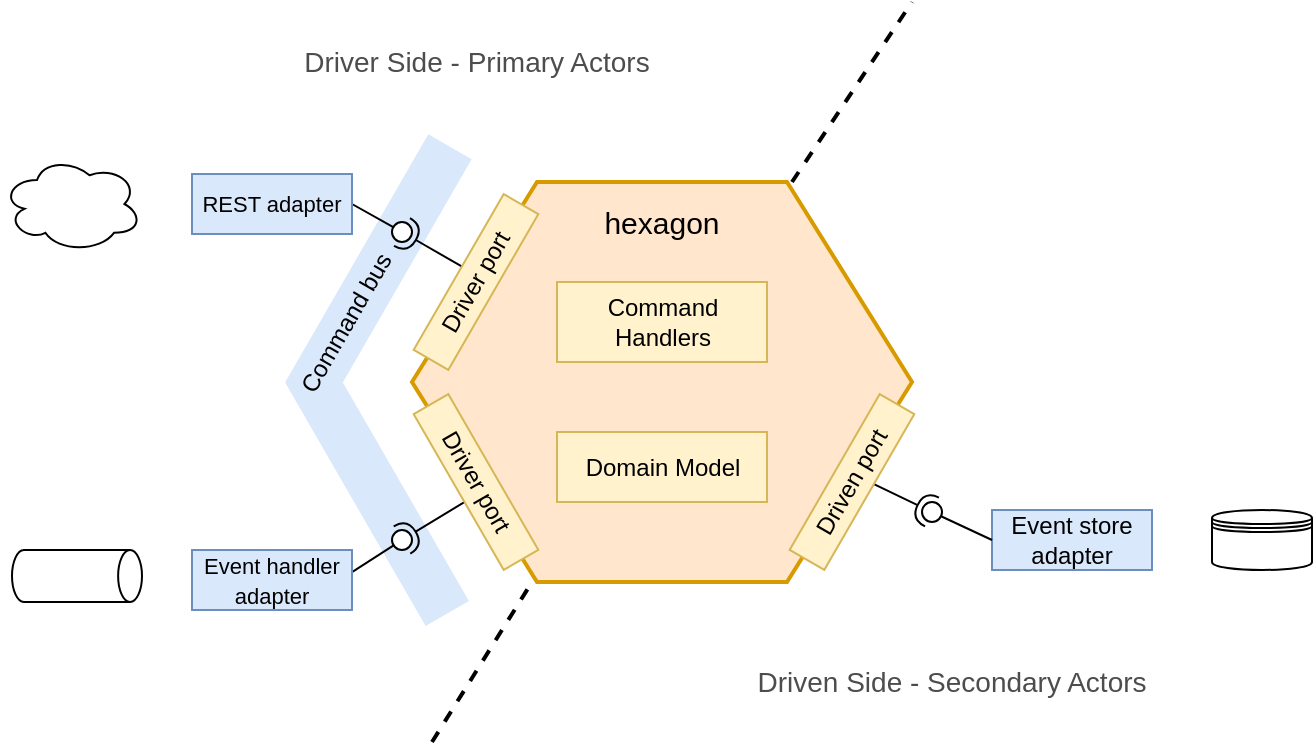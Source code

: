 <mxfile version="12.9.5" type="device" pages="2"><diagram id="ogB4ztLPHZxfTj0um2ic" name="Page-1"><mxGraphModel dx="946" dy="493" grid="1" gridSize="10" guides="1" tooltips="1" connect="1" arrows="1" fold="1" page="1" pageScale="1" pageWidth="827" pageHeight="1169" math="0" shadow="0"><root><mxCell id="0"/><mxCell id="1" parent="0"/><mxCell id="Bg3tNYBO-3XWCwBziWbC-8" value="" style="rounded=0;whiteSpace=wrap;html=1;rotation=60;fillColor=#dae8fc;strokeColor=none;" vertex="1" parent="1"><mxGeometry x="182.48" y="262.51" width="140.22" height="25" as="geometry"/></mxCell><mxCell id="Bg3tNYBO-3XWCwBziWbC-7" value="" style="rounded=0;whiteSpace=wrap;html=1;rotation=-60;fillColor=#dae8fc;strokeColor=none;" vertex="1" parent="1"><mxGeometry x="181.63" y="151.9" width="143.15" height="25" as="geometry"/></mxCell><mxCell id="yjt5DIZpeJMgxXDFQLzv-1" value="" style="shape=hexagon;perimeter=hexagonPerimeter2;whiteSpace=wrap;html=1;strokeWidth=2;fillColor=#ffe6cc;strokeColor=#d79b00;" vertex="1" parent="1"><mxGeometry x="310" y="150" width="170" height="150" as="geometry"/></mxCell><mxCell id="gD3WWnrPJbHQ-qOCA_Ob-1" value="" style="shape=hexagon;perimeter=hexagonPerimeter2;whiteSpace=wrap;html=1;strokeWidth=2;fillColor=#ffe6cc;strokeColor=#d79b00;" parent="1" vertex="1"><mxGeometry x="270" y="120" width="250" height="200" as="geometry"/></mxCell><mxCell id="gD3WWnrPJbHQ-qOCA_Ob-4" value="" style="rounded=0;orthogonalLoop=1;jettySize=auto;html=1;endArrow=none;endFill=0;exitX=1;exitY=0.5;exitDx=0;exitDy=0;" parent="1" source="gD3WWnrPJbHQ-qOCA_Ob-10" target="gD3WWnrPJbHQ-qOCA_Ob-6" edge="1"><mxGeometry relative="1" as="geometry"><mxPoint x="220" y="167" as="sourcePoint"/></mxGeometry></mxCell><mxCell id="gD3WWnrPJbHQ-qOCA_Ob-5" value="" style="rounded=0;orthogonalLoop=1;jettySize=auto;html=1;endArrow=halfCircle;endFill=0;entryX=0.5;entryY=0.5;entryDx=0;entryDy=0;endSize=6;strokeWidth=1;" parent="1" source="gD3WWnrPJbHQ-qOCA_Ob-1" target="gD3WWnrPJbHQ-qOCA_Ob-6" edge="1"><mxGeometry relative="1" as="geometry"><mxPoint x="240" y="130" as="sourcePoint"/></mxGeometry></mxCell><mxCell id="gD3WWnrPJbHQ-qOCA_Ob-6" value="" style="ellipse;whiteSpace=wrap;html=1;fontFamily=Helvetica;fontSize=12;fontColor=#000000;align=center;strokeColor=#000000;fillColor=#ffffff;points=[];aspect=fixed;resizable=0;" parent="1" vertex="1"><mxGeometry x="260" y="140" width="10" height="10" as="geometry"/></mxCell><mxCell id="gD3WWnrPJbHQ-qOCA_Ob-7" value="" style="endArrow=none;dashed=1;html=1;exitX=0.76;exitY=0;exitDx=0;exitDy=0;exitPerimeter=0;strokeWidth=2;" parent="1" source="gD3WWnrPJbHQ-qOCA_Ob-1" edge="1"><mxGeometry width="50" height="50" relative="1" as="geometry"><mxPoint x="390" y="130" as="sourcePoint"/><mxPoint x="520" y="30" as="targetPoint"/></mxGeometry></mxCell><mxCell id="gD3WWnrPJbHQ-qOCA_Ob-8" value="" style="endArrow=none;dashed=1;html=1;strokeWidth=2;" parent="1" edge="1"><mxGeometry width="50" height="50" relative="1" as="geometry"><mxPoint x="280" y="400" as="sourcePoint"/><mxPoint x="330" y="320" as="targetPoint"/></mxGeometry></mxCell><mxCell id="gD3WWnrPJbHQ-qOCA_Ob-10" value="&lt;font style=&quot;font-size: 11px&quot;&gt;REST adapter&lt;/font&gt;" style="rounded=0;whiteSpace=wrap;html=1;fillColor=#dae8fc;strokeColor=#6c8ebf;" parent="1" vertex="1"><mxGeometry x="160" y="116" width="80" height="30" as="geometry"/></mxCell><mxCell id="gD3WWnrPJbHQ-qOCA_Ob-12" value="Command Handlers" style="rounded=0;whiteSpace=wrap;html=1;fillColor=#fff2cc;strokeColor=#d6b656;" parent="1" vertex="1"><mxGeometry x="342.5" y="170" width="105" height="40" as="geometry"/></mxCell><mxCell id="gD3WWnrPJbHQ-qOCA_Ob-13" value="Domain Model&lt;br&gt;" style="rounded=0;whiteSpace=wrap;html=1;fillColor=#fff2cc;strokeColor=#d6b656;" parent="1" vertex="1"><mxGeometry x="342.5" y="245" width="105" height="35" as="geometry"/></mxCell><mxCell id="gD3WWnrPJbHQ-qOCA_Ob-2" value="Driver port" style="rounded=0;whiteSpace=wrap;html=1;rotation=-60;fillColor=#fff2cc;strokeColor=#d6b656;" parent="1" vertex="1"><mxGeometry x="257" y="160" width="90" height="20" as="geometry"/></mxCell><mxCell id="gD3WWnrPJbHQ-qOCA_Ob-21" value="Event store adapter" style="rounded=0;whiteSpace=wrap;html=1;fillColor=#dae8fc;strokeColor=#6c8ebf;" parent="1" vertex="1"><mxGeometry x="560" y="284" width="80" height="30" as="geometry"/></mxCell><mxCell id="gD3WWnrPJbHQ-qOCA_Ob-25" value="" style="rounded=0;orthogonalLoop=1;jettySize=auto;html=1;endArrow=none;endFill=0;exitX=0;exitY=0.5;exitDx=0;exitDy=0;" parent="1" source="gD3WWnrPJbHQ-qOCA_Ob-21" target="gD3WWnrPJbHQ-qOCA_Ob-27" edge="1"><mxGeometry relative="1" as="geometry"><mxPoint x="510" y="273" as="sourcePoint"/></mxGeometry></mxCell><mxCell id="gD3WWnrPJbHQ-qOCA_Ob-26" value="" style="rounded=0;orthogonalLoop=1;jettySize=auto;html=1;endArrow=halfCircle;endFill=0;entryX=0.5;entryY=0.5;entryDx=0;entryDy=0;endSize=6;strokeWidth=1;" parent="1" source="gD3WWnrPJbHQ-qOCA_Ob-1" target="gD3WWnrPJbHQ-qOCA_Ob-27" edge="1"><mxGeometry relative="1" as="geometry"><mxPoint x="560" y="300" as="sourcePoint"/></mxGeometry></mxCell><mxCell id="gD3WWnrPJbHQ-qOCA_Ob-27" value="" style="ellipse;whiteSpace=wrap;html=1;fontFamily=Helvetica;fontSize=12;fontColor=#000000;align=center;strokeColor=#000000;fillColor=#ffffff;points=[];aspect=fixed;resizable=0;" parent="1" vertex="1"><mxGeometry x="525" y="280" width="10" height="10" as="geometry"/></mxCell><mxCell id="gD3WWnrPJbHQ-qOCA_Ob-18" value="Driven port" style="rounded=0;whiteSpace=wrap;html=1;rotation=-60;fillColor=#fff2cc;strokeColor=#d6b656;" parent="1" vertex="1"><mxGeometry x="445" y="260" width="90" height="20" as="geometry"/></mxCell><mxCell id="gD3WWnrPJbHQ-qOCA_Ob-28" value="&lt;font style=&quot;font-size: 15px&quot;&gt;hexagon&lt;/font&gt;" style="text;html=1;strokeColor=none;fillColor=none;align=center;verticalAlign=middle;whiteSpace=wrap;rounded=0;" parent="1" vertex="1"><mxGeometry x="375" y="130" width="40" height="20" as="geometry"/></mxCell><mxCell id="gD3WWnrPJbHQ-qOCA_Ob-30" value="" style="shape=datastore;whiteSpace=wrap;html=1;" parent="1" vertex="1"><mxGeometry x="670" y="284" width="50" height="30" as="geometry"/></mxCell><mxCell id="gD3WWnrPJbHQ-qOCA_Ob-32" value="" style="ellipse;shape=cloud;whiteSpace=wrap;html=1;" parent="1" vertex="1"><mxGeometry x="65" y="107" width="70" height="48" as="geometry"/></mxCell><mxCell id="gD3WWnrPJbHQ-qOCA_Ob-33" value="&lt;font style=&quot;font-size: 14px&quot; color=&quot;#4d4d4d&quot;&gt;Driver Side - Primary Actors&lt;/font&gt;" style="text;html=1;strokeColor=none;fillColor=none;align=center;verticalAlign=middle;whiteSpace=wrap;rounded=0;" parent="1" vertex="1"><mxGeometry x="205" y="50" width="195" height="20" as="geometry"/></mxCell><mxCell id="gD3WWnrPJbHQ-qOCA_Ob-34" value="&lt;font style=&quot;font-size: 14px&quot; color=&quot;#4d4d4d&quot;&gt;Driven Side - Secondary Actors&lt;/font&gt;" style="text;html=1;strokeColor=none;fillColor=none;align=center;verticalAlign=middle;whiteSpace=wrap;rounded=0;" parent="1" vertex="1"><mxGeometry x="440" y="360" width="200" height="20" as="geometry"/></mxCell><mxCell id="gD3WWnrPJbHQ-qOCA_Ob-40" value="" style="rounded=0;orthogonalLoop=1;jettySize=auto;html=1;endArrow=none;endFill=0;exitX=0.988;exitY=0.39;exitDx=0;exitDy=0;exitPerimeter=0;" parent="1" source="gD3WWnrPJbHQ-qOCA_Ob-43" target="gD3WWnrPJbHQ-qOCA_Ob-42" edge="1"><mxGeometry relative="1" as="geometry"><mxPoint x="230" y="276" as="sourcePoint"/></mxGeometry></mxCell><mxCell id="gD3WWnrPJbHQ-qOCA_Ob-41" value="" style="rounded=0;orthogonalLoop=1;jettySize=auto;html=1;endArrow=halfCircle;endFill=0;entryX=0.5;entryY=0.5;entryDx=0;entryDy=0;endSize=6;strokeWidth=1;" parent="1" source="gD3WWnrPJbHQ-qOCA_Ob-1" target="gD3WWnrPJbHQ-qOCA_Ob-42" edge="1"><mxGeometry relative="1" as="geometry"><mxPoint x="240" y="320" as="sourcePoint"/></mxGeometry></mxCell><mxCell id="gD3WWnrPJbHQ-qOCA_Ob-42" value="" style="ellipse;whiteSpace=wrap;html=1;fontFamily=Helvetica;fontSize=12;fontColor=#000000;align=center;strokeColor=#000000;fillColor=#ffffff;points=[];aspect=fixed;resizable=0;" parent="1" vertex="1"><mxGeometry x="260" y="294" width="10" height="10" as="geometry"/></mxCell><mxCell id="gD3WWnrPJbHQ-qOCA_Ob-43" value="&lt;font style=&quot;font-size: 11px&quot;&gt;Event handler adapter&lt;/font&gt;" style="rounded=0;whiteSpace=wrap;html=1;fillColor=#dae8fc;strokeColor=#6c8ebf;" parent="1" vertex="1"><mxGeometry x="160" y="304" width="80" height="30" as="geometry"/></mxCell><mxCell id="gD3WWnrPJbHQ-qOCA_Ob-48" value="" style="strokeWidth=1;html=1;shape=mxgraph.flowchart.direct_data;whiteSpace=wrap;" parent="1" vertex="1"><mxGeometry x="70" y="304" width="65" height="26" as="geometry"/></mxCell><mxCell id="gD3WWnrPJbHQ-qOCA_Ob-36" value="Driver port" style="rounded=0;whiteSpace=wrap;html=1;rotation=60;fillColor=#fff2cc;strokeColor=#d6b656;" parent="1" vertex="1"><mxGeometry x="257" y="260" width="90" height="20" as="geometry"/></mxCell><mxCell id="Bg3tNYBO-3XWCwBziWbC-12" value="Command bus" style="text;html=1;strokeColor=none;fillColor=none;align=center;verticalAlign=middle;whiteSpace=wrap;rounded=0;rotation=-60;" vertex="1" parent="1"><mxGeometry x="182.48" y="180" width="110" height="20" as="geometry"/></mxCell></root></mxGraphModel></diagram><diagram id="FX864Ni43kk3fvV5J9Pi" name="Page-2"><mxGraphModel dx="946" dy="493" grid="1" gridSize="10" guides="1" tooltips="1" connect="1" arrows="1" fold="1" page="1" pageScale="1" pageWidth="827" pageHeight="1169" math="0" shadow="0"><root><mxCell id="jOdkZdsiBjtz4V0BPJQe-0"/><mxCell id="jOdkZdsiBjtz4V0BPJQe-1" parent="jOdkZdsiBjtz4V0BPJQe-0"/><mxCell id="jOdkZdsiBjtz4V0BPJQe-2" value="" style="shape=hexagon;perimeter=hexagonPerimeter2;whiteSpace=wrap;html=1;strokeWidth=2;fillColor=#ffe6cc;strokeColor=#d79b00;" parent="jOdkZdsiBjtz4V0BPJQe-1" vertex="1"><mxGeometry x="270" y="120" width="250" height="200" as="geometry"/></mxCell><mxCell id="jOdkZdsiBjtz4V0BPJQe-6" value="" style="endArrow=none;dashed=1;html=1;exitX=0.76;exitY=0;exitDx=0;exitDy=0;exitPerimeter=0;strokeWidth=2;" parent="jOdkZdsiBjtz4V0BPJQe-1" source="jOdkZdsiBjtz4V0BPJQe-2" edge="1"><mxGeometry width="50" height="50" relative="1" as="geometry"><mxPoint x="390" y="130" as="sourcePoint"/><mxPoint x="500" y="60" as="targetPoint"/></mxGeometry></mxCell><mxCell id="jOdkZdsiBjtz4V0BPJQe-7" value="" style="endArrow=none;dashed=1;html=1;strokeWidth=2;" parent="jOdkZdsiBjtz4V0BPJQe-1" edge="1"><mxGeometry width="50" height="50" relative="1" as="geometry"><mxPoint x="300" y="370" as="sourcePoint"/><mxPoint x="330.0" y="320" as="targetPoint"/></mxGeometry></mxCell><mxCell id="jOdkZdsiBjtz4V0BPJQe-8" value="&lt;font style=&quot;font-size: 11px&quot;&gt;HttpRoutes&lt;br&gt;&amp;nbsp;(driver adapter)&lt;/font&gt;" style="rounded=0;whiteSpace=wrap;html=1;fillColor=#dae8fc;strokeColor=#6c8ebf;" parent="jOdkZdsiBjtz4V0BPJQe-1" vertex="1"><mxGeometry y="65" width="100" height="30" as="geometry"/></mxCell><mxCell id="jOdkZdsiBjtz4V0BPJQe-9" value="&lt;span style=&quot;font-size: 11px&quot;&gt;Specific&lt;br&gt;CommandHandler&lt;/span&gt;" style="rounded=0;whiteSpace=wrap;html=1;fillColor=#f8cecc;strokeColor=#b85450;" parent="jOdkZdsiBjtz4V0BPJQe-1" vertex="1"><mxGeometry x="346" y="155" width="98" height="40" as="geometry"/></mxCell><mxCell id="jOdkZdsiBjtz4V0BPJQe-10" value="&lt;font style=&quot;font-size: 11px&quot;&gt;TodoList&lt;br&gt;&lt;/font&gt;" style="rounded=0;whiteSpace=wrap;html=1;fillColor=#fff2cc;strokeColor=#d6b656;" parent="jOdkZdsiBjtz4V0BPJQe-1" vertex="1"><mxGeometry x="350.25" y="228" width="89.5" height="20" as="geometry"/></mxCell><mxCell id="jOdkZdsiBjtz4V0BPJQe-11" value="&lt;font style=&quot;font-size: 9px&quot;&gt;CommandHandler&amp;lt;T&amp;gt;&lt;/font&gt;" style="rounded=0;whiteSpace=wrap;html=1;rotation=-60;fillColor=#fff2cc;strokeColor=#d6b656;" parent="jOdkZdsiBjtz4V0BPJQe-1" vertex="1"><mxGeometry x="253.25" y="160" width="97" height="20" as="geometry"/></mxCell><mxCell id="jOdkZdsiBjtz4V0BPJQe-21" value="&lt;font style=&quot;font-size: 14px&quot; color=&quot;#4d4d4d&quot;&gt;Driver Side - Primary Actors&lt;/font&gt;" style="text;html=1;strokeColor=none;fillColor=none;align=center;verticalAlign=middle;whiteSpace=wrap;rounded=0;" parent="jOdkZdsiBjtz4V0BPJQe-1" vertex="1"><mxGeometry x="280" y="60" width="195" height="20" as="geometry"/></mxCell><mxCell id="jOdkZdsiBjtz4V0BPJQe-22" value="&lt;font style=&quot;font-size: 14px&quot; color=&quot;#4d4d4d&quot;&gt;Driven Side - Secondary Actors&lt;/font&gt;" style="text;html=1;strokeColor=none;fillColor=none;align=center;verticalAlign=middle;whiteSpace=wrap;rounded=0;" parent="jOdkZdsiBjtz4V0BPJQe-1" vertex="1"><mxGeometry x="330" y="338" width="200" height="20" as="geometry"/></mxCell><mxCell id="jOdkZdsiBjtz4V0BPJQe-23" value="&lt;font style=&quot;font-size: 9px&quot;&gt;Repository&amp;lt;TodoList&amp;gt;&lt;/font&gt;" style="rounded=0;whiteSpace=wrap;html=1;rotation=60;fillColor=#fff2cc;strokeColor=#d6b656;" parent="jOdkZdsiBjtz4V0BPJQe-1" vertex="1"><mxGeometry x="439.75" y="160" width="95" height="20" as="geometry"/></mxCell><mxCell id="jOdkZdsiBjtz4V0BPJQe-33" value="&lt;font style=&quot;font-size: 9px&quot;&gt;TodoListInMemory&lt;br&gt;EventSourcedRepository&lt;br&gt;(driven adapter)&lt;/font&gt;" style="rounded=0;whiteSpace=wrap;html=1;fillColor=#dae8fc;strokeColor=#6c8ebf;" parent="jOdkZdsiBjtz4V0BPJQe-1" vertex="1"><mxGeometry x="550" y="100" width="110" height="46" as="geometry"/></mxCell><mxCell id="jOdkZdsiBjtz4V0BPJQe-35" value="" style="endArrow=block;html=1;strokeWidth=1;endFill=1;entryX=0.5;entryY=0;entryDx=0;entryDy=0;exitX=1;exitY=0.5;exitDx=0;exitDy=0;" parent="jOdkZdsiBjtz4V0BPJQe-1" source="g3YtJdb1LWx2aoGvyIzJ-0" target="jOdkZdsiBjtz4V0BPJQe-11" edge="1"><mxGeometry width="50" height="50" relative="1" as="geometry"><mxPoint x="240" y="140" as="sourcePoint"/><mxPoint x="400" y="60" as="targetPoint"/></mxGeometry></mxCell><mxCell id="jOdkZdsiBjtz4V0BPJQe-36" value="" style="endArrow=block;html=1;strokeWidth=1;endFill=1;exitX=1;exitY=0.5;exitDx=0;exitDy=0;entryX=0.397;entryY=1.1;entryDx=0;entryDy=0;entryPerimeter=0;" parent="jOdkZdsiBjtz4V0BPJQe-1" source="jOdkZdsiBjtz4V0BPJQe-9" target="jOdkZdsiBjtz4V0BPJQe-23" edge="1"><mxGeometry width="50" height="50" relative="1" as="geometry"><mxPoint x="267" y="141" as="sourcePoint"/><mxPoint x="303.34" y="175" as="targetPoint"/></mxGeometry></mxCell><mxCell id="jOdkZdsiBjtz4V0BPJQe-39" value="" style="endArrow=block;html=1;strokeWidth=1;endFill=1;exitX=0.5;exitY=1;exitDx=0;exitDy=0;entryX=0.5;entryY=0;entryDx=0;entryDy=0;" parent="jOdkZdsiBjtz4V0BPJQe-1" source="jOdkZdsiBjtz4V0BPJQe-9" target="jOdkZdsiBjtz4V0BPJQe-10" edge="1"><mxGeometry width="50" height="50" relative="1" as="geometry"><mxPoint x="450.75" y="200" as="sourcePoint"/><mxPoint x="484.973" y="177.972" as="targetPoint"/></mxGeometry></mxCell><mxCell id="jOdkZdsiBjtz4V0BPJQe-40" value="" style="endArrow=block;html=1;strokeWidth=1;endFill=0;exitX=0;exitY=0.5;exitDx=0;exitDy=0;entryX=0.5;entryY=1;entryDx=0;entryDy=0;dashed=1;dashPattern=1 1;" parent="jOdkZdsiBjtz4V0BPJQe-1" source="jOdkZdsiBjtz4V0BPJQe-9" target="jOdkZdsiBjtz4V0BPJQe-11" edge="1"><mxGeometry width="50" height="50" relative="1" as="geometry"><mxPoint x="460.75" y="210" as="sourcePoint"/><mxPoint x="494.973" y="187.972" as="targetPoint"/></mxGeometry></mxCell><mxCell id="jOdkZdsiBjtz4V0BPJQe-41" value="" style="endArrow=block;html=1;strokeWidth=1;endFill=0;exitX=0;exitY=0.5;exitDx=0;exitDy=0;entryX=0.5;entryY=0;entryDx=0;entryDy=0;dashed=1;dashPattern=1 1;" parent="jOdkZdsiBjtz4V0BPJQe-1" source="jOdkZdsiBjtz4V0BPJQe-33" target="jOdkZdsiBjtz4V0BPJQe-23" edge="1"><mxGeometry width="50" height="50" relative="1" as="geometry"><mxPoint x="357" y="210" as="sourcePoint"/><mxPoint x="320.66" y="185" as="targetPoint"/></mxGeometry></mxCell><mxCell id="jOdkZdsiBjtz4V0BPJQe-43" value="&lt;font color=&quot;#4d4d4d&quot;&gt;&lt;span style=&quot;font-size: 8px&quot;&gt;finds command handler (port)&lt;/span&gt;&lt;/font&gt;" style="text;html=1;strokeColor=none;fillColor=none;align=center;verticalAlign=middle;whiteSpace=wrap;rounded=0;" parent="jOdkZdsiBjtz4V0BPJQe-1" vertex="1"><mxGeometry x="240" y="126" width="50" height="20" as="geometry"/></mxCell><mxCell id="jOdkZdsiBjtz4V0BPJQe-46" value="&lt;font style=&quot;font-size: 8px&quot;&gt;&lt;font color=&quot;#4d4d4d&quot; style=&quot;font-size: 8px&quot;&gt;uses&lt;br&gt;driven port&lt;/font&gt;&lt;br&gt;&lt;/font&gt;" style="text;html=1;strokeColor=none;fillColor=none;align=center;verticalAlign=middle;whiteSpace=wrap;rounded=0;" parent="jOdkZdsiBjtz4V0BPJQe-1" vertex="1"><mxGeometry x="440" y="175" width="50" height="20" as="geometry"/></mxCell><mxCell id="jOdkZdsiBjtz4V0BPJQe-48" value="&lt;font style=&quot;font-size: 9px ; line-height: 60%&quot; color=&quot;#4d4d4d&quot;&gt;uses domain&lt;br&gt;&amp;nbsp;aggregate&lt;/font&gt;" style="text;html=1;strokeColor=none;fillColor=none;align=center;verticalAlign=middle;whiteSpace=wrap;rounded=0;" parent="jOdkZdsiBjtz4V0BPJQe-1" vertex="1"><mxGeometry x="377.25" y="185" width="90" height="51" as="geometry"/></mxCell><mxCell id="jOdkZdsiBjtz4V0BPJQe-50" value="&lt;font style=&quot;font-size: 8px&quot;&gt;&lt;font color=&quot;#4d4d4d&quot; style=&quot;font-size: 8px&quot;&gt;implements&lt;br&gt;driven port&lt;/font&gt;&lt;br&gt;&lt;/font&gt;" style="text;html=1;strokeColor=none;fillColor=none;align=center;verticalAlign=middle;whiteSpace=wrap;rounded=0;" parent="jOdkZdsiBjtz4V0BPJQe-1" vertex="1"><mxGeometry x="510" y="155" width="50" height="20" as="geometry"/></mxCell><mxCell id="jOdkZdsiBjtz4V0BPJQe-51" value="&lt;font style=&quot;font-size: 8px&quot;&gt;&lt;font color=&quot;#4d4d4d&quot; style=&quot;font-size: 8px&quot;&gt;implements&lt;br&gt;driver port&lt;/font&gt;&lt;br&gt;&lt;/font&gt;" style="text;html=1;strokeColor=none;fillColor=none;align=center;verticalAlign=middle;whiteSpace=wrap;rounded=0;" parent="jOdkZdsiBjtz4V0BPJQe-1" vertex="1"><mxGeometry x="303" y="185" width="40" height="20" as="geometry"/></mxCell><mxCell id="jOdkZdsiBjtz4V0BPJQe-52" style="edgeStyle=orthogonalEdgeStyle;rounded=0;orthogonalLoop=1;jettySize=auto;html=1;exitX=0.5;exitY=1;exitDx=0;exitDy=0;dashed=1;dashPattern=1 1;endArrow=block;endFill=0;strokeWidth=1;" parent="jOdkZdsiBjtz4V0BPJQe-1" source="jOdkZdsiBjtz4V0BPJQe-51" target="jOdkZdsiBjtz4V0BPJQe-51" edge="1"><mxGeometry relative="1" as="geometry"/></mxCell><mxCell id="R6hkac9L9_59WQckuP5i-1" value="&lt;font style=&quot;font-size: 11px&quot;&gt;CommandBus&lt;/font&gt;" style="rounded=0;whiteSpace=wrap;html=1;fillColor=#dae8fc;strokeColor=#6c8ebf;" vertex="1" parent="jOdkZdsiBjtz4V0BPJQe-1"><mxGeometry x="140" y="100" width="100" height="30" as="geometry"/></mxCell><mxCell id="g3YtJdb1LWx2aoGvyIzJ-0" value="&lt;font style=&quot;font-size: 10px&quot;&gt;SimpleCommandBus&lt;/font&gt;" style="rounded=0;whiteSpace=wrap;html=1;fillColor=#dae8fc;strokeColor=#6c8ebf;" vertex="1" parent="jOdkZdsiBjtz4V0BPJQe-1"><mxGeometry x="140" y="160" width="100" height="30" as="geometry"/></mxCell><mxCell id="g3YtJdb1LWx2aoGvyIzJ-1" value="&lt;font style=&quot;font-size: 11px&quot;&gt;Task&lt;br&gt;&lt;/font&gt;" style="rounded=0;whiteSpace=wrap;html=1;fillColor=#fff2cc;strokeColor=#d6b656;" vertex="1" parent="jOdkZdsiBjtz4V0BPJQe-1"><mxGeometry x="329" y="271" width="56" height="20" as="geometry"/></mxCell><mxCell id="g3YtJdb1LWx2aoGvyIzJ-2" value="&lt;font style=&quot;font-size: 11px&quot;&gt;TodoListEvent&lt;br&gt;&lt;/font&gt;" style="rounded=0;whiteSpace=wrap;html=1;fillColor=#fff2cc;strokeColor=#d6b656;" vertex="1" parent="jOdkZdsiBjtz4V0BPJQe-1"><mxGeometry x="392.75" y="271" width="74.5" height="20" as="geometry"/></mxCell><mxCell id="JCtD-bUpUjmj_2w1gRZF-0" value="" style="endArrow=block;html=1;strokeWidth=1;endFill=1;entryX=0.5;entryY=0;entryDx=0;entryDy=0;exitX=0.25;exitY=1;exitDx=0;exitDy=0;" edge="1" parent="jOdkZdsiBjtz4V0BPJQe-1" source="jOdkZdsiBjtz4V0BPJQe-10" target="g3YtJdb1LWx2aoGvyIzJ-1"><mxGeometry width="50" height="50" relative="1" as="geometry"><mxPoint x="240" y="300" as="sourcePoint"/><mxPoint x="303.09" y="175" as="targetPoint"/></mxGeometry></mxCell><mxCell id="JCtD-bUpUjmj_2w1gRZF-1" value="" style="endArrow=block;html=1;strokeWidth=1;endFill=1;entryX=0.5;entryY=0;entryDx=0;entryDy=0;exitX=0.75;exitY=1;exitDx=0;exitDy=0;" edge="1" parent="jOdkZdsiBjtz4V0BPJQe-1" source="jOdkZdsiBjtz4V0BPJQe-10" target="g3YtJdb1LWx2aoGvyIzJ-2"><mxGeometry width="50" height="50" relative="1" as="geometry"><mxPoint x="382.625" y="258" as="sourcePoint"/><mxPoint x="367" y="281.0" as="targetPoint"/></mxGeometry></mxCell><mxCell id="JCtD-bUpUjmj_2w1gRZF-2" value="&lt;font style=&quot;font-size: 8px&quot; color=&quot;#4d4d4d&quot;&gt;Creates&lt;/font&gt;" style="text;html=1;strokeColor=none;fillColor=none;align=center;verticalAlign=middle;whiteSpace=wrap;rounded=0;" vertex="1" parent="jOdkZdsiBjtz4V0BPJQe-1"><mxGeometry x="427.25" y="248" width="40" height="20" as="geometry"/></mxCell><mxCell id="JCtD-bUpUjmj_2w1gRZF-3" value="&lt;font style=&quot;font-size: 8px&quot; color=&quot;#4d4d4d&quot;&gt;handles&lt;/font&gt;" style="text;html=1;strokeColor=none;fillColor=none;align=center;verticalAlign=middle;whiteSpace=wrap;rounded=0;" vertex="1" parent="jOdkZdsiBjtz4V0BPJQe-1"><mxGeometry x="322" y="247" width="40" height="20" as="geometry"/></mxCell><mxCell id="JCtD-bUpUjmj_2w1gRZF-5" value="&lt;span style=&quot;font-size: 11px&quot;&gt;InMemoryEventStore&lt;/span&gt;" style="rounded=0;whiteSpace=wrap;html=1;fillColor=#dae8fc;strokeColor=#6c8ebf;" vertex="1" parent="jOdkZdsiBjtz4V0BPJQe-1"><mxGeometry x="700" y="108" width="110" height="30" as="geometry"/></mxCell><mxCell id="JCtD-bUpUjmj_2w1gRZF-6" value="&lt;font style=&quot;font-size: 11px&quot;&gt;EventHandlers&lt;br&gt;(driver adapter)&lt;br&gt;&lt;/font&gt;" style="rounded=0;whiteSpace=wrap;html=1;fillColor=#dae8fc;strokeColor=#6c8ebf;" vertex="1" parent="jOdkZdsiBjtz4V0BPJQe-1"><mxGeometry y="135" width="100" height="30" as="geometry"/></mxCell><mxCell id="JCtD-bUpUjmj_2w1gRZF-7" value="" style="rounded=0;whiteSpace=wrap;html=1;dashed=1;dashPattern=1 4;" vertex="1" parent="jOdkZdsiBjtz4V0BPJQe-1"><mxGeometry x="620" y="228" width="151" height="130" as="geometry"/></mxCell><mxCell id="JCtD-bUpUjmj_2w1gRZF-8" value="" style="rounded=0;whiteSpace=wrap;html=1;fillColor=#dae8fc;strokeColor=#6c8ebf;" vertex="1" parent="jOdkZdsiBjtz4V0BPJQe-1"><mxGeometry x="630" y="238" width="51" height="20" as="geometry"/></mxCell><mxCell id="JCtD-bUpUjmj_2w1gRZF-9" value="" style="rounded=0;whiteSpace=wrap;html=1;fillColor=#f8cecc;strokeColor=#b85450;" vertex="1" parent="jOdkZdsiBjtz4V0BPJQe-1"><mxGeometry x="630" y="269" width="51" height="19" as="geometry"/></mxCell><mxCell id="JCtD-bUpUjmj_2w1gRZF-10" value="" style="rounded=0;whiteSpace=wrap;html=1;fillColor=#fff2cc;strokeColor=#d6b656;" vertex="1" parent="jOdkZdsiBjtz4V0BPJQe-1"><mxGeometry x="630" y="298" width="51" height="20" as="geometry"/></mxCell><mxCell id="JCtD-bUpUjmj_2w1gRZF-11" value="&lt;font style=&quot;font-size: 10px&quot;&gt;Infrastructure&lt;/font&gt;" style="text;html=1;strokeColor=none;fillColor=none;align=center;verticalAlign=middle;whiteSpace=wrap;rounded=0;" vertex="1" parent="jOdkZdsiBjtz4V0BPJQe-1"><mxGeometry x="700" y="238" width="40" height="20" as="geometry"/></mxCell><mxCell id="JCtD-bUpUjmj_2w1gRZF-12" value="&lt;font style=&quot;font-size: 10px&quot;&gt;Application layer&amp;nbsp;&lt;/font&gt;" style="text;html=1;strokeColor=none;fillColor=none;align=center;verticalAlign=middle;whiteSpace=wrap;rounded=0;" vertex="1" parent="jOdkZdsiBjtz4V0BPJQe-1"><mxGeometry x="673" y="268" width="110" height="20" as="geometry"/></mxCell><mxCell id="JCtD-bUpUjmj_2w1gRZF-13" value="&lt;font style=&quot;font-size: 10px&quot;&gt;Domain&lt;/font&gt;" style="text;html=1;strokeColor=none;fillColor=none;align=center;verticalAlign=middle;whiteSpace=wrap;rounded=0;" vertex="1" parent="jOdkZdsiBjtz4V0BPJQe-1"><mxGeometry x="651" y="298" width="110" height="20" as="geometry"/></mxCell><mxCell id="JCtD-bUpUjmj_2w1gRZF-14" value="" style="rounded=0;whiteSpace=wrap;html=1;fillColor=#ffe6cc;strokeColor=#d79b00;" vertex="1" parent="jOdkZdsiBjtz4V0BPJQe-1"><mxGeometry x="630" y="328" width="51" height="20" as="geometry"/></mxCell><mxCell id="JCtD-bUpUjmj_2w1gRZF-15" value="&lt;span style=&quot;font-size: 10px&quot;&gt;Hexagon&lt;/span&gt;" style="text;html=1;strokeColor=none;fillColor=none;align=center;verticalAlign=middle;whiteSpace=wrap;rounded=0;" vertex="1" parent="jOdkZdsiBjtz4V0BPJQe-1"><mxGeometry x="655" y="328" width="110" height="20" as="geometry"/></mxCell><mxCell id="JCtD-bUpUjmj_2w1gRZF-16" value="" style="endArrow=block;html=1;strokeWidth=1;endFill=1;exitX=1;exitY=0.5;exitDx=0;exitDy=0;entryX=0;entryY=0.5;entryDx=0;entryDy=0;" edge="1" parent="jOdkZdsiBjtz4V0BPJQe-1" source="jOdkZdsiBjtz4V0BPJQe-33" target="JCtD-bUpUjmj_2w1gRZF-5"><mxGeometry width="50" height="50" relative="1" as="geometry"><mxPoint x="660" y="130.5" as="sourcePoint"/><mxPoint x="700" y="131" as="targetPoint"/></mxGeometry></mxCell><mxCell id="JCtD-bUpUjmj_2w1gRZF-17" value="" style="endArrow=block;html=1;strokeWidth=1;endFill=0;dashed=1;dashPattern=1 1;entryX=0.5;entryY=1;entryDx=0;entryDy=0;" edge="1" parent="jOdkZdsiBjtz4V0BPJQe-1" target="R6hkac9L9_59WQckuP5i-1"><mxGeometry width="50" height="50" relative="1" as="geometry"><mxPoint x="190" y="160" as="sourcePoint"/><mxPoint x="190" y="240" as="targetPoint"/></mxGeometry></mxCell><mxCell id="JCtD-bUpUjmj_2w1gRZF-18" value="&lt;font style=&quot;font-size: 8px&quot;&gt;&lt;font color=&quot;#4d4d4d&quot; style=&quot;font-size: 8px&quot;&gt;implements&lt;br&gt;&lt;/font&gt;&lt;br&gt;&lt;/font&gt;" style="text;html=1;strokeColor=none;fillColor=none;align=center;verticalAlign=middle;whiteSpace=wrap;rounded=0;" vertex="1" parent="jOdkZdsiBjtz4V0BPJQe-1"><mxGeometry x="140" y="140" width="50" height="20" as="geometry"/></mxCell><mxCell id="JCtD-bUpUjmj_2w1gRZF-19" value="" style="endArrow=block;html=1;strokeWidth=1;endFill=1;exitX=1;exitY=0.5;exitDx=0;exitDy=0;entryX=0;entryY=0.5;entryDx=0;entryDy=0;" edge="1" parent="jOdkZdsiBjtz4V0BPJQe-1" source="jOdkZdsiBjtz4V0BPJQe-8" target="R6hkac9L9_59WQckuP5i-1"><mxGeometry width="50" height="50" relative="1" as="geometry"><mxPoint x="670" y="140.5" as="sourcePoint"/><mxPoint x="710" y="141" as="targetPoint"/></mxGeometry></mxCell><mxCell id="JCtD-bUpUjmj_2w1gRZF-20" value="" style="endArrow=block;html=1;strokeWidth=1;endFill=1;exitX=1;exitY=0.5;exitDx=0;exitDy=0;entryX=0;entryY=0.75;entryDx=0;entryDy=0;" edge="1" parent="jOdkZdsiBjtz4V0BPJQe-1" source="JCtD-bUpUjmj_2w1gRZF-6" target="R6hkac9L9_59WQckuP5i-1"><mxGeometry width="50" height="50" relative="1" as="geometry"><mxPoint x="110" y="90" as="sourcePoint"/><mxPoint x="150" y="125" as="targetPoint"/></mxGeometry></mxCell><mxCell id="JCtD-bUpUjmj_2w1gRZF-21" value="&lt;font color=&quot;#4d4d4d&quot;&gt;&lt;span style=&quot;font-size: 8px&quot;&gt;call driven port through&lt;/span&gt;&lt;/font&gt;" style="text;html=1;strokeColor=none;fillColor=none;align=center;verticalAlign=middle;whiteSpace=wrap;rounded=0;" vertex="1" parent="jOdkZdsiBjtz4V0BPJQe-1"><mxGeometry x="110" y="65" width="50" height="20" as="geometry"/></mxCell><mxCell id="3bONnOReWljzYCecZPDq-0" value="&lt;font style=&quot;font-size: 8px&quot;&gt;&lt;font color=&quot;#4d4d4d&quot;&gt;access&lt;/font&gt;&lt;br&gt;&lt;/font&gt;" style="text;html=1;strokeColor=none;fillColor=none;align=center;verticalAlign=middle;whiteSpace=wrap;rounded=0;" vertex="1" parent="jOdkZdsiBjtz4V0BPJQe-1"><mxGeometry x="655" y="100" width="50" height="20" as="geometry"/></mxCell></root></mxGraphModel></diagram></mxfile>